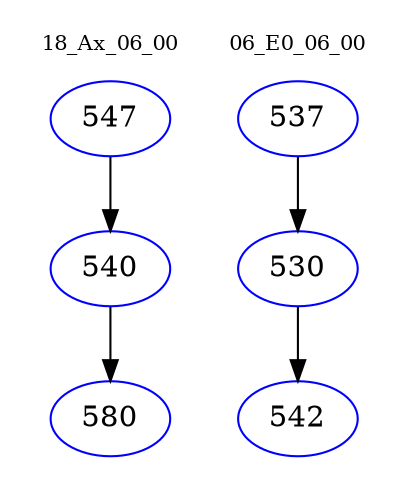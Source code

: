 digraph{
subgraph cluster_0 {
color = white
label = "18_Ax_06_00";
fontsize=10;
T0_547 [label="547", color="blue"]
T0_547 -> T0_540 [color="black"]
T0_540 [label="540", color="blue"]
T0_540 -> T0_580 [color="black"]
T0_580 [label="580", color="blue"]
}
subgraph cluster_1 {
color = white
label = "06_E0_06_00";
fontsize=10;
T1_537 [label="537", color="blue"]
T1_537 -> T1_530 [color="black"]
T1_530 [label="530", color="blue"]
T1_530 -> T1_542 [color="black"]
T1_542 [label="542", color="blue"]
}
}
